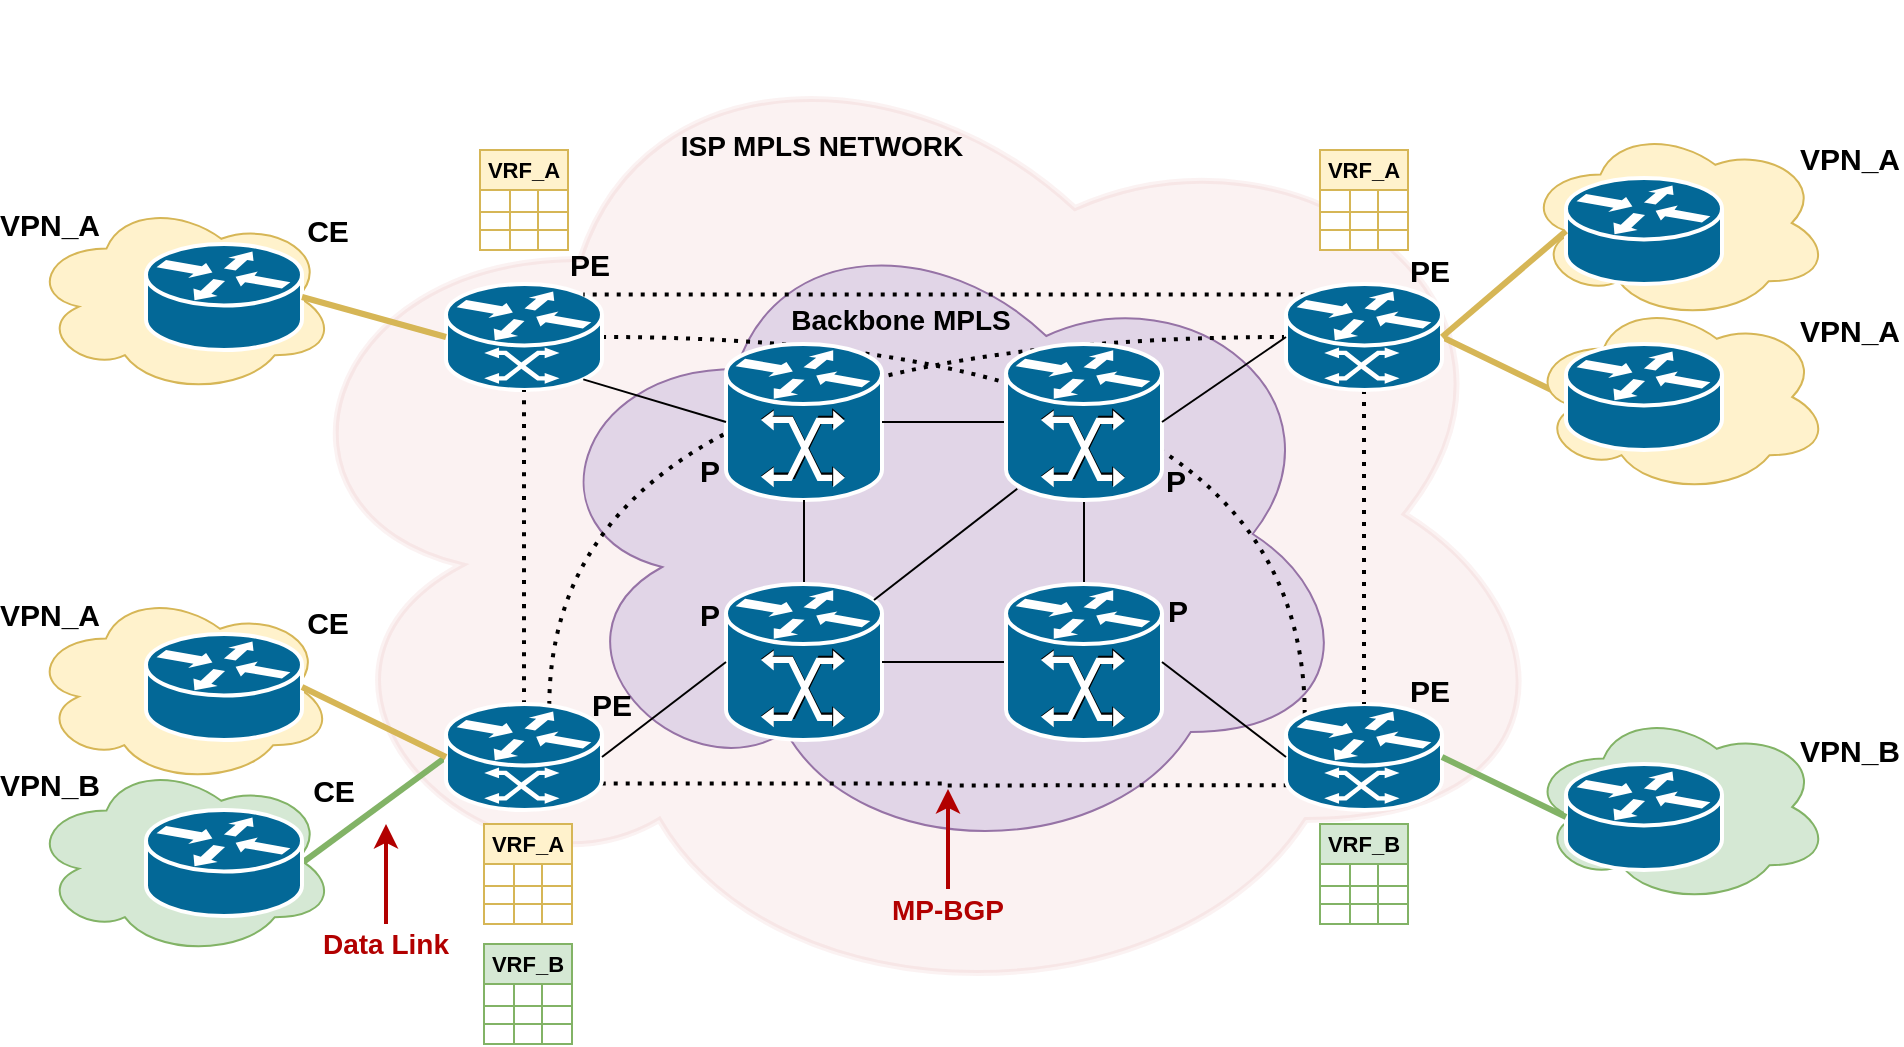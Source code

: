 <mxfile version="13.5.6" type="github">
  <diagram id="d_NFn6--K3gshERupx8d" name="Page-1">
    <mxGraphModel dx="1038" dy="499" grid="1" gridSize="10" guides="1" tooltips="1" connect="1" arrows="1" fold="1" page="1" pageScale="1" pageWidth="850" pageHeight="1100" math="0" shadow="0">
      <root>
        <mxCell id="0" />
        <mxCell id="1" parent="0" />
        <mxCell id="FmbhV3B63-I_-Q1P8VYZ-138" value="" style="ellipse;shape=cloud;whiteSpace=wrap;html=1;shadow=0;sketch=0;fontFamily=Helvetica;gradientDirection=west;fontColor=#ffffff;strokeColor=#B20000;fillColor=#B20000;strokeWidth=3;perimeterSpacing=0;opacity=5;" vertex="1" parent="1">
          <mxGeometry x="150" y="70" width="660" height="510" as="geometry" />
        </mxCell>
        <mxCell id="FmbhV3B63-I_-Q1P8VYZ-64" value="" style="ellipse;shape=cloud;whiteSpace=wrap;html=1;shadow=0;sketch=0;fontFamily=Helvetica;strokeColor=#9673a6;gradientDirection=west;fillColor=#e1d5e7;" vertex="1" parent="1">
          <mxGeometry x="290" y="170" width="413" height="330" as="geometry" />
        </mxCell>
        <mxCell id="FmbhV3B63-I_-Q1P8VYZ-63" style="edgeStyle=orthogonalEdgeStyle;curved=1;orthogonalLoop=1;jettySize=auto;html=1;exitX=0;exitY=0.5;exitDx=0;exitDy=0;exitPerimeter=0;entryX=0.662;entryY=0.026;entryDx=0;entryDy=0;entryPerimeter=0;shadow=0;dashed=1;dashPattern=1 2;endArrow=none;endFill=0;strokeColor=#000000;strokeWidth=2;fontFamily=Helvetica;" edge="1" parent="1" source="FmbhV3B63-I_-Q1P8VYZ-7" target="FmbhV3B63-I_-Q1P8VYZ-8">
          <mxGeometry relative="1" as="geometry" />
        </mxCell>
        <mxCell id="FmbhV3B63-I_-Q1P8VYZ-23" value="" style="endArrow=none;html=1;exitX=1;exitY=0.5;exitDx=0;exitDy=0;exitPerimeter=0;entryX=0;entryY=0.5;entryDx=0;entryDy=0;entryPerimeter=0;strokeWidth=3;fillColor=#d5e8d4;strokeColor=#82b366;" edge="1" parent="1" source="FmbhV3B63-I_-Q1P8VYZ-12" target="FmbhV3B63-I_-Q1P8VYZ-8">
          <mxGeometry width="50" height="50" relative="1" as="geometry">
            <mxPoint x="218" y="550" as="sourcePoint" />
            <mxPoint x="268" y="500" as="targetPoint" />
          </mxGeometry>
        </mxCell>
        <mxCell id="FmbhV3B63-I_-Q1P8VYZ-37" value="" style="ellipse;shape=cloud;whiteSpace=wrap;html=1;fillColor=#d5e8d4;strokeColor=#82b366;" vertex="1" parent="1">
          <mxGeometry x="789" y="423" width="151" height="97" as="geometry" />
        </mxCell>
        <mxCell id="FmbhV3B63-I_-Q1P8VYZ-26" value="" style="endArrow=none;html=1;exitX=0;exitY=0.5;exitDx=0;exitDy=0;exitPerimeter=0;entryX=1;entryY=0.5;entryDx=0;entryDy=0;entryPerimeter=0;fillColor=#fff2cc;strokeColor=#d6b656;strokeWidth=3;" edge="1" parent="1" source="FmbhV3B63-I_-Q1P8VYZ-14" target="FmbhV3B63-I_-Q1P8VYZ-7">
          <mxGeometry width="50" height="50" relative="1" as="geometry">
            <mxPoint x="568" y="160" as="sourcePoint" />
            <mxPoint x="618" y="110" as="targetPoint" />
          </mxGeometry>
        </mxCell>
        <mxCell id="FmbhV3B63-I_-Q1P8VYZ-36" value="" style="ellipse;shape=cloud;whiteSpace=wrap;html=1;fillColor=#fff2cc;strokeColor=#d6b656;" vertex="1" parent="1">
          <mxGeometry x="789" y="218" width="151" height="97" as="geometry" />
        </mxCell>
        <mxCell id="FmbhV3B63-I_-Q1P8VYZ-35" value="" style="ellipse;shape=cloud;whiteSpace=wrap;html=1;fillColor=#fff2cc;strokeColor=#d6b656;" vertex="1" parent="1">
          <mxGeometry x="787" y="131" width="153" height="97" as="geometry" />
        </mxCell>
        <mxCell id="FmbhV3B63-I_-Q1P8VYZ-34" value="" style="ellipse;shape=cloud;whiteSpace=wrap;html=1;fillColor=#d5e8d4;strokeColor=#82b366;" vertex="1" parent="1">
          <mxGeometry x="40" y="449" width="153" height="97" as="geometry" />
        </mxCell>
        <mxCell id="FmbhV3B63-I_-Q1P8VYZ-33" value="" style="ellipse;shape=cloud;whiteSpace=wrap;html=1;fillColor=#fff2cc;strokeColor=#d6b656;" vertex="1" parent="1">
          <mxGeometry x="40" y="363" width="152" height="97" as="geometry" />
        </mxCell>
        <mxCell id="FmbhV3B63-I_-Q1P8VYZ-32" value="" style="ellipse;shape=cloud;whiteSpace=wrap;html=1;fillColor=#fff2cc;strokeColor=#d6b656;" vertex="1" parent="1">
          <mxGeometry x="40" y="168" width="153" height="97" as="geometry" />
        </mxCell>
        <mxCell id="FmbhV3B63-I_-Q1P8VYZ-59" style="edgeStyle=orthogonalEdgeStyle;curved=1;orthogonalLoop=1;jettySize=auto;html=1;exitX=1;exitY=0.5;exitDx=0;exitDy=0;exitPerimeter=0;entryX=0.12;entryY=0.1;entryDx=0;entryDy=0;entryPerimeter=0;shadow=0;dashed=1;endArrow=none;endFill=0;strokeColor=#000000;strokeWidth=2;fontFamily=Helvetica;dashPattern=1 2;" edge="1" parent="1" source="FmbhV3B63-I_-Q1P8VYZ-1" target="FmbhV3B63-I_-Q1P8VYZ-6">
          <mxGeometry relative="1" as="geometry" />
        </mxCell>
        <mxCell id="FmbhV3B63-I_-Q1P8VYZ-1" value="" style="shape=mxgraph.cisco.routers.atm_router;html=1;dashed=0;fillColor=#036897;strokeColor=#ffffff;strokeWidth=2;verticalLabelPosition=bottom;verticalAlign=top" vertex="1" parent="1">
          <mxGeometry x="248" y="210" width="78" height="53" as="geometry" />
        </mxCell>
        <mxCell id="FmbhV3B63-I_-Q1P8VYZ-2" value="" style="shape=mxgraph.cisco.routers.gigabit_switch_atm_tag_router;html=1;dashed=0;fillColor=#036897;strokeColor=#ffffff;strokeWidth=2;verticalLabelPosition=bottom;verticalAlign=top" vertex="1" parent="1">
          <mxGeometry x="388" y="240" width="78" height="78" as="geometry" />
        </mxCell>
        <mxCell id="FmbhV3B63-I_-Q1P8VYZ-16" style="edgeStyle=orthogonalEdgeStyle;rounded=0;orthogonalLoop=1;jettySize=auto;html=1;exitX=0.5;exitY=1;exitDx=0;exitDy=0;exitPerimeter=0;entryX=0.5;entryY=0;entryDx=0;entryDy=0;entryPerimeter=0;endArrow=none;endFill=0;" edge="1" parent="1" source="FmbhV3B63-I_-Q1P8VYZ-3" target="FmbhV3B63-I_-Q1P8VYZ-5">
          <mxGeometry relative="1" as="geometry" />
        </mxCell>
        <mxCell id="FmbhV3B63-I_-Q1P8VYZ-20" style="edgeStyle=orthogonalEdgeStyle;rounded=0;orthogonalLoop=1;jettySize=auto;html=1;exitX=0;exitY=0.5;exitDx=0;exitDy=0;exitPerimeter=0;entryX=1;entryY=0.5;entryDx=0;entryDy=0;entryPerimeter=0;endArrow=none;endFill=0;" edge="1" parent="1" source="FmbhV3B63-I_-Q1P8VYZ-3" target="FmbhV3B63-I_-Q1P8VYZ-2">
          <mxGeometry relative="1" as="geometry" />
        </mxCell>
        <mxCell id="FmbhV3B63-I_-Q1P8VYZ-3" value="" style="shape=mxgraph.cisco.routers.gigabit_switch_atm_tag_router;html=1;dashed=0;fillColor=#036897;strokeColor=#ffffff;strokeWidth=2;verticalLabelPosition=bottom;verticalAlign=top" vertex="1" parent="1">
          <mxGeometry x="528" y="240" width="78" height="78" as="geometry" />
        </mxCell>
        <mxCell id="FmbhV3B63-I_-Q1P8VYZ-19" style="edgeStyle=orthogonalEdgeStyle;rounded=0;orthogonalLoop=1;jettySize=auto;html=1;exitX=0.5;exitY=0;exitDx=0;exitDy=0;exitPerimeter=0;entryX=0.5;entryY=1;entryDx=0;entryDy=0;entryPerimeter=0;endArrow=none;endFill=0;" edge="1" parent="1" source="FmbhV3B63-I_-Q1P8VYZ-4" target="FmbhV3B63-I_-Q1P8VYZ-2">
          <mxGeometry relative="1" as="geometry" />
        </mxCell>
        <mxCell id="FmbhV3B63-I_-Q1P8VYZ-4" value="" style="shape=mxgraph.cisco.routers.gigabit_switch_atm_tag_router;html=1;dashed=0;fillColor=#036897;strokeColor=#ffffff;strokeWidth=2;verticalLabelPosition=bottom;verticalAlign=top" vertex="1" parent="1">
          <mxGeometry x="388" y="360" width="78" height="78" as="geometry" />
        </mxCell>
        <mxCell id="FmbhV3B63-I_-Q1P8VYZ-18" style="edgeStyle=orthogonalEdgeStyle;rounded=0;orthogonalLoop=1;jettySize=auto;html=1;exitX=0;exitY=0.5;exitDx=0;exitDy=0;exitPerimeter=0;entryX=1;entryY=0.5;entryDx=0;entryDy=0;entryPerimeter=0;endArrow=none;endFill=0;" edge="1" parent="1" source="FmbhV3B63-I_-Q1P8VYZ-5" target="FmbhV3B63-I_-Q1P8VYZ-4">
          <mxGeometry relative="1" as="geometry" />
        </mxCell>
        <mxCell id="FmbhV3B63-I_-Q1P8VYZ-5" value="" style="shape=mxgraph.cisco.routers.gigabit_switch_atm_tag_router;html=1;dashed=0;fillColor=#036897;strokeColor=#ffffff;strokeWidth=2;verticalLabelPosition=bottom;verticalAlign=top" vertex="1" parent="1">
          <mxGeometry x="528" y="360" width="78" height="78" as="geometry" />
        </mxCell>
        <mxCell id="FmbhV3B63-I_-Q1P8VYZ-56" style="edgeStyle=orthogonalEdgeStyle;rounded=0;orthogonalLoop=1;jettySize=auto;html=1;exitX=0.011;exitY=0.767;exitDx=0;exitDy=0;exitPerimeter=0;entryX=0.992;entryY=0.749;entryDx=0;entryDy=0;entryPerimeter=0;shadow=0;endArrow=none;endFill=0;strokeWidth=2;fontFamily=Helvetica;dashed=1;dashPattern=1 2;" edge="1" parent="1" source="FmbhV3B63-I_-Q1P8VYZ-6" target="FmbhV3B63-I_-Q1P8VYZ-8">
          <mxGeometry relative="1" as="geometry" />
        </mxCell>
        <mxCell id="FmbhV3B63-I_-Q1P8VYZ-6" value="" style="shape=mxgraph.cisco.routers.atm_router;html=1;dashed=0;fillColor=#036897;strokeColor=#ffffff;strokeWidth=2;verticalLabelPosition=bottom;verticalAlign=top" vertex="1" parent="1">
          <mxGeometry x="668" y="420" width="78" height="53" as="geometry" />
        </mxCell>
        <mxCell id="FmbhV3B63-I_-Q1P8VYZ-57" style="edgeStyle=orthogonalEdgeStyle;rounded=0;orthogonalLoop=1;jettySize=auto;html=1;exitX=0.12;exitY=0.1;exitDx=0;exitDy=0;exitPerimeter=0;entryX=0.88;entryY=0.1;entryDx=0;entryDy=0;entryPerimeter=0;shadow=0;endArrow=none;endFill=0;strokeColor=#000000;strokeWidth=2;fontFamily=Helvetica;dashed=1;dashPattern=1 2;" edge="1" parent="1" source="FmbhV3B63-I_-Q1P8VYZ-7" target="FmbhV3B63-I_-Q1P8VYZ-1">
          <mxGeometry relative="1" as="geometry" />
        </mxCell>
        <mxCell id="FmbhV3B63-I_-Q1P8VYZ-62" style="edgeStyle=orthogonalEdgeStyle;curved=1;orthogonalLoop=1;jettySize=auto;html=1;exitX=0.5;exitY=1;exitDx=0;exitDy=0;exitPerimeter=0;shadow=0;dashed=1;dashPattern=1 2;endArrow=none;endFill=0;strokeColor=#000000;strokeWidth=2;fontFamily=Helvetica;" edge="1" parent="1" source="FmbhV3B63-I_-Q1P8VYZ-7">
          <mxGeometry relative="1" as="geometry">
            <mxPoint x="707" y="420" as="targetPoint" />
          </mxGeometry>
        </mxCell>
        <mxCell id="FmbhV3B63-I_-Q1P8VYZ-7" value="" style="shape=mxgraph.cisco.routers.atm_router;html=1;dashed=0;fillColor=#036897;strokeColor=#ffffff;strokeWidth=2;verticalLabelPosition=bottom;verticalAlign=top" vertex="1" parent="1">
          <mxGeometry x="668" y="210" width="78" height="53" as="geometry" />
        </mxCell>
        <mxCell id="FmbhV3B63-I_-Q1P8VYZ-60" style="edgeStyle=orthogonalEdgeStyle;curved=1;orthogonalLoop=1;jettySize=auto;html=1;exitX=0.5;exitY=0;exitDx=0;exitDy=0;exitPerimeter=0;entryX=0.5;entryY=1;entryDx=0;entryDy=0;entryPerimeter=0;shadow=0;dashed=1;dashPattern=1 2;endArrow=none;endFill=0;strokeColor=#000000;strokeWidth=2;fontFamily=Helvetica;" edge="1" parent="1" source="FmbhV3B63-I_-Q1P8VYZ-8" target="FmbhV3B63-I_-Q1P8VYZ-1">
          <mxGeometry relative="1" as="geometry" />
        </mxCell>
        <mxCell id="FmbhV3B63-I_-Q1P8VYZ-8" value="" style="shape=mxgraph.cisco.routers.atm_router;html=1;dashed=0;fillColor=#036897;strokeColor=#ffffff;strokeWidth=2;verticalLabelPosition=bottom;verticalAlign=top" vertex="1" parent="1">
          <mxGeometry x="248" y="420" width="78" height="53" as="geometry" />
        </mxCell>
        <mxCell id="FmbhV3B63-I_-Q1P8VYZ-10" value="" style="shape=mxgraph.cisco.routers.router;html=1;dashed=0;fillColor=#036897;strokeColor=#ffffff;strokeWidth=2;verticalLabelPosition=middle;verticalAlign=middle;fontFamily=Helvetica;labelPosition=left;align=right;sketch=0;shadow=0;" vertex="1" parent="1">
          <mxGeometry x="98" y="190" width="78" height="53" as="geometry" />
        </mxCell>
        <mxCell id="FmbhV3B63-I_-Q1P8VYZ-11" value="" style="shape=mxgraph.cisco.routers.router;html=1;dashed=0;fillColor=#036897;strokeColor=#ffffff;strokeWidth=2;verticalLabelPosition=bottom;verticalAlign=top" vertex="1" parent="1">
          <mxGeometry x="98" y="385" width="78" height="53" as="geometry" />
        </mxCell>
        <mxCell id="FmbhV3B63-I_-Q1P8VYZ-12" value="" style="shape=mxgraph.cisco.routers.router;html=1;dashed=0;fillColor=#036897;strokeColor=#ffffff;strokeWidth=2;verticalLabelPosition=bottom;verticalAlign=top" vertex="1" parent="1">
          <mxGeometry x="98" y="473" width="78" height="53" as="geometry" />
        </mxCell>
        <mxCell id="FmbhV3B63-I_-Q1P8VYZ-13" value="" style="shape=mxgraph.cisco.routers.router;html=1;dashed=0;fillColor=#036897;strokeColor=#ffffff;strokeWidth=2;verticalLabelPosition=bottom;verticalAlign=top" vertex="1" parent="1">
          <mxGeometry x="808" y="157" width="78" height="53" as="geometry" />
        </mxCell>
        <mxCell id="FmbhV3B63-I_-Q1P8VYZ-14" value="" style="shape=mxgraph.cisco.routers.router;html=1;dashed=0;fillColor=#036897;strokeColor=#ffffff;strokeWidth=2;verticalLabelPosition=bottom;verticalAlign=top" vertex="1" parent="1">
          <mxGeometry x="808" y="240" width="78" height="53" as="geometry" />
        </mxCell>
        <mxCell id="FmbhV3B63-I_-Q1P8VYZ-15" value="" style="shape=mxgraph.cisco.routers.router;html=1;dashed=0;fillColor=#036897;strokeColor=#ffffff;strokeWidth=2;verticalLabelPosition=bottom;verticalAlign=top" vertex="1" parent="1">
          <mxGeometry x="808" y="450" width="78" height="53" as="geometry" />
        </mxCell>
        <mxCell id="FmbhV3B63-I_-Q1P8VYZ-21" value="" style="endArrow=none;html=1;exitX=1;exitY=0;exitDx=0;exitDy=0;exitPerimeter=0;entryX=0.072;entryY=0.928;entryDx=0;entryDy=0;entryPerimeter=0;" edge="1" parent="1" target="FmbhV3B63-I_-Q1P8VYZ-3">
          <mxGeometry width="50" height="50" relative="1" as="geometry">
            <mxPoint x="462" y="368" as="sourcePoint" />
            <mxPoint x="538" y="308" as="targetPoint" />
          </mxGeometry>
        </mxCell>
        <mxCell id="FmbhV3B63-I_-Q1P8VYZ-22" value="" style="endArrow=none;html=1;exitX=1;exitY=0.5;exitDx=0;exitDy=0;exitPerimeter=0;entryX=0;entryY=0.5;entryDx=0;entryDy=0;entryPerimeter=0;strokeWidth=3;fillColor=#fff2cc;strokeColor=#d6b656;" edge="1" parent="1" source="FmbhV3B63-I_-Q1P8VYZ-11" target="FmbhV3B63-I_-Q1P8VYZ-8">
          <mxGeometry width="50" height="50" relative="1" as="geometry">
            <mxPoint x="228" y="560" as="sourcePoint" />
            <mxPoint x="278" y="510" as="targetPoint" />
          </mxGeometry>
        </mxCell>
        <mxCell id="FmbhV3B63-I_-Q1P8VYZ-24" value="" style="endArrow=none;html=1;exitX=1;exitY=0.5;exitDx=0;exitDy=0;exitPerimeter=0;entryX=0;entryY=0.5;entryDx=0;entryDy=0;entryPerimeter=0;fillColor=#fff2cc;strokeColor=#d6b656;strokeWidth=3;" edge="1" parent="1" source="FmbhV3B63-I_-Q1P8VYZ-10" target="FmbhV3B63-I_-Q1P8VYZ-1">
          <mxGeometry width="50" height="50" relative="1" as="geometry">
            <mxPoint x="228" y="190" as="sourcePoint" />
            <mxPoint x="278" y="140" as="targetPoint" />
          </mxGeometry>
        </mxCell>
        <mxCell id="FmbhV3B63-I_-Q1P8VYZ-25" value="" style="endArrow=none;html=1;exitX=1;exitY=0.5;exitDx=0;exitDy=0;exitPerimeter=0;entryX=0;entryY=0.5;entryDx=0;entryDy=0;entryPerimeter=0;strokeWidth=3;fillColor=#fff2cc;strokeColor=#d6b656;" edge="1" parent="1" source="FmbhV3B63-I_-Q1P8VYZ-7" target="FmbhV3B63-I_-Q1P8VYZ-13">
          <mxGeometry width="50" height="50" relative="1" as="geometry">
            <mxPoint x="758" y="180" as="sourcePoint" />
            <mxPoint x="808" y="130" as="targetPoint" />
          </mxGeometry>
        </mxCell>
        <mxCell id="FmbhV3B63-I_-Q1P8VYZ-27" value="" style="endArrow=none;html=1;entryX=0;entryY=0.5;entryDx=0;entryDy=0;entryPerimeter=0;exitX=1;exitY=0.5;exitDx=0;exitDy=0;exitPerimeter=0;fillColor=#d5e8d4;strokeColor=#82b366;strokeWidth=3;" edge="1" parent="1" source="FmbhV3B63-I_-Q1P8VYZ-6" target="FmbhV3B63-I_-Q1P8VYZ-15">
          <mxGeometry width="50" height="50" relative="1" as="geometry">
            <mxPoint x="668" y="560" as="sourcePoint" />
            <mxPoint x="718" y="510" as="targetPoint" />
          </mxGeometry>
        </mxCell>
        <mxCell id="FmbhV3B63-I_-Q1P8VYZ-28" value="" style="endArrow=none;html=1;exitX=0.88;exitY=0.9;exitDx=0;exitDy=0;exitPerimeter=0;entryX=0;entryY=0.5;entryDx=0;entryDy=0;entryPerimeter=0;" edge="1" parent="1" source="FmbhV3B63-I_-Q1P8VYZ-1" target="FmbhV3B63-I_-Q1P8VYZ-2">
          <mxGeometry width="50" height="50" relative="1" as="geometry">
            <mxPoint x="368" y="200" as="sourcePoint" />
            <mxPoint x="418" y="150" as="targetPoint" />
          </mxGeometry>
        </mxCell>
        <mxCell id="FmbhV3B63-I_-Q1P8VYZ-29" value="" style="endArrow=none;html=1;exitX=1;exitY=0.5;exitDx=0;exitDy=0;exitPerimeter=0;entryX=0;entryY=0.5;entryDx=0;entryDy=0;entryPerimeter=0;" edge="1" parent="1" source="FmbhV3B63-I_-Q1P8VYZ-8" target="FmbhV3B63-I_-Q1P8VYZ-4">
          <mxGeometry width="50" height="50" relative="1" as="geometry">
            <mxPoint x="328" y="410" as="sourcePoint" />
            <mxPoint x="378" y="360" as="targetPoint" />
          </mxGeometry>
        </mxCell>
        <mxCell id="FmbhV3B63-I_-Q1P8VYZ-30" value="" style="endArrow=none;html=1;exitX=1;exitY=0.5;exitDx=0;exitDy=0;exitPerimeter=0;entryX=0;entryY=0.5;entryDx=0;entryDy=0;entryPerimeter=0;" edge="1" parent="1" source="FmbhV3B63-I_-Q1P8VYZ-5" target="FmbhV3B63-I_-Q1P8VYZ-6">
          <mxGeometry width="50" height="50" relative="1" as="geometry">
            <mxPoint x="618" y="540" as="sourcePoint" />
            <mxPoint x="668" y="490" as="targetPoint" />
          </mxGeometry>
        </mxCell>
        <mxCell id="FmbhV3B63-I_-Q1P8VYZ-31" value="" style="endArrow=none;html=1;entryX=0;entryY=0.5;entryDx=0;entryDy=0;entryPerimeter=0;exitX=1;exitY=0.5;exitDx=0;exitDy=0;exitPerimeter=0;" edge="1" parent="1" source="FmbhV3B63-I_-Q1P8VYZ-3" target="FmbhV3B63-I_-Q1P8VYZ-7">
          <mxGeometry width="50" height="50" relative="1" as="geometry">
            <mxPoint x="458" y="170" as="sourcePoint" />
            <mxPoint x="508" y="120" as="targetPoint" />
          </mxGeometry>
        </mxCell>
        <mxCell id="FmbhV3B63-I_-Q1P8VYZ-38" value="" style="endArrow=classic;html=1;strokeWidth=2;fillColor=#e51400;strokeColor=#B20000;" edge="1" parent="1">
          <mxGeometry width="50" height="50" relative="1" as="geometry">
            <mxPoint x="218" y="530" as="sourcePoint" />
            <mxPoint x="218" y="480" as="targetPoint" />
          </mxGeometry>
        </mxCell>
        <mxCell id="FmbhV3B63-I_-Q1P8VYZ-39" value="&lt;b&gt;&lt;font color=&quot;#b20000&quot; style=&quot;font-size: 14px&quot;&gt;Data Link&lt;/font&gt;&lt;/b&gt;" style="text;html=1;strokeColor=none;fillColor=none;align=center;verticalAlign=middle;whiteSpace=wrap;rounded=0;" vertex="1" parent="1">
          <mxGeometry x="179" y="530" width="78" height="20" as="geometry" />
        </mxCell>
        <mxCell id="FmbhV3B63-I_-Q1P8VYZ-40" value="&lt;b&gt;&lt;font style=&quot;font-size: 15px&quot;&gt;CE&lt;/font&gt;&lt;/b&gt;" style="text;html=1;strokeColor=none;fillColor=none;align=center;verticalAlign=middle;whiteSpace=wrap;rounded=0;shadow=1;dashed=1;sketch=0;fontFamily=Helvetica;" vertex="1" parent="1">
          <mxGeometry x="169" y="173" width="40" height="20" as="geometry" />
        </mxCell>
        <mxCell id="FmbhV3B63-I_-Q1P8VYZ-41" value="&lt;b&gt;&lt;font style=&quot;font-size: 15px&quot;&gt;CE&lt;/font&gt;&lt;/b&gt;" style="text;html=1;strokeColor=none;fillColor=none;align=center;verticalAlign=middle;whiteSpace=wrap;rounded=0;shadow=1;dashed=1;sketch=0;fontFamily=Helvetica;" vertex="1" parent="1">
          <mxGeometry x="169" y="369" width="40" height="20" as="geometry" />
        </mxCell>
        <mxCell id="FmbhV3B63-I_-Q1P8VYZ-42" value="&lt;b&gt;&lt;font style=&quot;font-size: 15px&quot;&gt;CE&lt;/font&gt;&lt;/b&gt;" style="text;html=1;strokeColor=none;fillColor=none;align=center;verticalAlign=middle;whiteSpace=wrap;rounded=0;shadow=1;dashed=1;sketch=0;fontFamily=Helvetica;" vertex="1" parent="1">
          <mxGeometry x="172" y="453" width="40" height="20" as="geometry" />
        </mxCell>
        <mxCell id="FmbhV3B63-I_-Q1P8VYZ-43" value="&lt;b&gt;&lt;font style=&quot;font-size: 15px&quot;&gt;PE&lt;/font&gt;&lt;/b&gt;" style="text;html=1;strokeColor=none;fillColor=none;align=center;verticalAlign=middle;whiteSpace=wrap;rounded=0;shadow=1;dashed=1;sketch=0;fontFamily=Helvetica;" vertex="1" parent="1">
          <mxGeometry x="300" y="190" width="40" height="20" as="geometry" />
        </mxCell>
        <mxCell id="FmbhV3B63-I_-Q1P8VYZ-44" value="&lt;b&gt;&lt;font style=&quot;font-size: 15px&quot;&gt;PE&lt;/font&gt;&lt;/b&gt;" style="text;html=1;strokeColor=none;fillColor=none;align=center;verticalAlign=middle;whiteSpace=wrap;rounded=0;shadow=1;dashed=1;sketch=0;fontFamily=Helvetica;" vertex="1" parent="1">
          <mxGeometry x="311" y="410" width="40" height="20" as="geometry" />
        </mxCell>
        <mxCell id="FmbhV3B63-I_-Q1P8VYZ-45" value="&lt;b&gt;&lt;font style=&quot;font-size: 15px&quot;&gt;PE&lt;/font&gt;&lt;/b&gt;" style="text;html=1;strokeColor=none;fillColor=none;align=center;verticalAlign=middle;whiteSpace=wrap;rounded=0;shadow=1;dashed=1;sketch=0;fontFamily=Helvetica;" vertex="1" parent="1">
          <mxGeometry x="720" y="193" width="40" height="20" as="geometry" />
        </mxCell>
        <mxCell id="FmbhV3B63-I_-Q1P8VYZ-46" value="&lt;b&gt;&lt;font style=&quot;font-size: 15px&quot;&gt;PE&lt;/font&gt;&lt;/b&gt;" style="text;html=1;strokeColor=none;fillColor=none;align=center;verticalAlign=middle;whiteSpace=wrap;rounded=0;shadow=1;dashed=1;sketch=0;fontFamily=Helvetica;" vertex="1" parent="1">
          <mxGeometry x="720" y="403" width="40" height="20" as="geometry" />
        </mxCell>
        <mxCell id="FmbhV3B63-I_-Q1P8VYZ-47" value="&lt;b&gt;&lt;font style=&quot;font-size: 15px&quot;&gt;VPN_A&lt;/font&gt;&lt;/b&gt;" style="text;html=1;strokeColor=none;fillColor=none;align=center;verticalAlign=middle;whiteSpace=wrap;rounded=0;shadow=1;dashed=1;sketch=0;fontFamily=Helvetica;" vertex="1" parent="1">
          <mxGeometry x="30" y="170" width="40" height="20" as="geometry" />
        </mxCell>
        <mxCell id="FmbhV3B63-I_-Q1P8VYZ-49" value="&lt;b&gt;&lt;font style=&quot;font-size: 15px&quot;&gt;VPN_A&lt;/font&gt;&lt;/b&gt;" style="text;html=1;strokeColor=none;fillColor=none;align=center;verticalAlign=middle;whiteSpace=wrap;rounded=0;shadow=1;dashed=1;sketch=0;fontFamily=Helvetica;" vertex="1" parent="1">
          <mxGeometry x="30" y="365" width="40" height="20" as="geometry" />
        </mxCell>
        <mxCell id="FmbhV3B63-I_-Q1P8VYZ-50" value="&lt;b&gt;&lt;font style=&quot;font-size: 15px&quot;&gt;VPN_B&lt;/font&gt;&lt;/b&gt;" style="text;html=1;strokeColor=none;fillColor=none;align=center;verticalAlign=middle;whiteSpace=wrap;rounded=0;shadow=1;dashed=1;sketch=0;fontFamily=Helvetica;" vertex="1" parent="1">
          <mxGeometry x="30" y="450" width="40" height="20" as="geometry" />
        </mxCell>
        <mxCell id="FmbhV3B63-I_-Q1P8VYZ-51" value="&lt;b&gt;&lt;font style=&quot;font-size: 15px&quot;&gt;VPN_A&lt;/font&gt;&lt;/b&gt;" style="text;html=1;strokeColor=none;fillColor=none;align=center;verticalAlign=middle;whiteSpace=wrap;rounded=0;shadow=1;dashed=1;sketch=0;fontFamily=Helvetica;" vertex="1" parent="1">
          <mxGeometry x="930" y="137" width="40" height="20" as="geometry" />
        </mxCell>
        <mxCell id="FmbhV3B63-I_-Q1P8VYZ-52" value="&lt;b&gt;&lt;font style=&quot;font-size: 15px&quot;&gt;VPN_A&lt;/font&gt;&lt;/b&gt;" style="text;html=1;strokeColor=none;fillColor=none;align=center;verticalAlign=middle;whiteSpace=wrap;rounded=0;shadow=1;dashed=1;sketch=0;fontFamily=Helvetica;" vertex="1" parent="1">
          <mxGeometry x="930" y="223" width="40" height="20" as="geometry" />
        </mxCell>
        <mxCell id="FmbhV3B63-I_-Q1P8VYZ-53" value="&lt;b&gt;&lt;font style=&quot;font-size: 15px&quot;&gt;VPN_B&lt;/font&gt;&lt;/b&gt;" style="text;html=1;strokeColor=none;fillColor=none;align=center;verticalAlign=middle;whiteSpace=wrap;rounded=0;shadow=1;dashed=1;sketch=0;fontFamily=Helvetica;" vertex="1" parent="1">
          <mxGeometry x="930" y="433" width="40" height="20" as="geometry" />
        </mxCell>
        <mxCell id="FmbhV3B63-I_-Q1P8VYZ-54" value="" style="endArrow=classic;html=1;strokeWidth=2;fillColor=#e51400;strokeColor=#B20000;" edge="1" parent="1">
          <mxGeometry width="50" height="50" relative="1" as="geometry">
            <mxPoint x="499.0" y="512.5" as="sourcePoint" />
            <mxPoint x="499.0" y="462.5" as="targetPoint" />
          </mxGeometry>
        </mxCell>
        <mxCell id="FmbhV3B63-I_-Q1P8VYZ-55" value="&lt;b&gt;&lt;font color=&quot;#b20000&quot; style=&quot;font-size: 14px&quot;&gt;MP-BGP&lt;/font&gt;&lt;/b&gt;" style="text;html=1;strokeColor=none;fillColor=none;align=center;verticalAlign=middle;whiteSpace=wrap;rounded=0;" vertex="1" parent="1">
          <mxGeometry x="460" y="512.5" width="78" height="20" as="geometry" />
        </mxCell>
        <mxCell id="FmbhV3B63-I_-Q1P8VYZ-67" value="&lt;font style=&quot;font-size: 11px&quot;&gt;VRF_A&lt;/font&gt;" style="shape=table;html=1;whiteSpace=wrap;startSize=20;container=1;collapsible=0;childLayout=tableLayout;fontStyle=1;align=center;shadow=0;sketch=0;fillColor=#fff2cc;fontFamily=Helvetica;strokeColor=#d6b656;" vertex="1" parent="1">
          <mxGeometry x="267" y="480" width="44" height="50" as="geometry" />
        </mxCell>
        <mxCell id="FmbhV3B63-I_-Q1P8VYZ-68" value="" style="shape=partialRectangle;html=1;whiteSpace=wrap;collapsible=0;dropTarget=0;pointerEvents=0;fillColor=none;top=0;left=0;bottom=0;right=0;points=[[0,0.5],[1,0.5]];portConstraint=eastwest;shadow=0;" vertex="1" parent="FmbhV3B63-I_-Q1P8VYZ-67">
          <mxGeometry y="20" width="44" height="11" as="geometry" />
        </mxCell>
        <mxCell id="FmbhV3B63-I_-Q1P8VYZ-69" value="" style="shape=partialRectangle;html=1;whiteSpace=wrap;connectable=0;fillColor=none;top=0;left=0;bottom=0;right=0;overflow=hidden;shadow=0;" vertex="1" parent="FmbhV3B63-I_-Q1P8VYZ-68">
          <mxGeometry width="15" height="11" as="geometry" />
        </mxCell>
        <mxCell id="FmbhV3B63-I_-Q1P8VYZ-70" value="" style="shape=partialRectangle;html=1;whiteSpace=wrap;connectable=0;fillColor=none;top=0;left=0;bottom=0;right=0;overflow=hidden;shadow=0;" vertex="1" parent="FmbhV3B63-I_-Q1P8VYZ-68">
          <mxGeometry x="15" width="14" height="11" as="geometry" />
        </mxCell>
        <mxCell id="FmbhV3B63-I_-Q1P8VYZ-71" value="" style="shape=partialRectangle;html=1;whiteSpace=wrap;connectable=0;fillColor=none;top=0;left=0;bottom=0;right=0;overflow=hidden;shadow=0;" vertex="1" parent="FmbhV3B63-I_-Q1P8VYZ-68">
          <mxGeometry x="29" width="15" height="11" as="geometry" />
        </mxCell>
        <mxCell id="FmbhV3B63-I_-Q1P8VYZ-72" value="" style="shape=partialRectangle;html=1;whiteSpace=wrap;collapsible=0;dropTarget=0;pointerEvents=0;fillColor=none;top=0;left=0;bottom=0;right=0;points=[[0,0.5],[1,0.5]];portConstraint=eastwest;shadow=0;" vertex="1" parent="FmbhV3B63-I_-Q1P8VYZ-67">
          <mxGeometry y="31" width="44" height="9" as="geometry" />
        </mxCell>
        <mxCell id="FmbhV3B63-I_-Q1P8VYZ-73" value="" style="shape=partialRectangle;html=1;whiteSpace=wrap;connectable=0;fillColor=none;top=0;left=0;bottom=0;right=0;overflow=hidden;shadow=0;" vertex="1" parent="FmbhV3B63-I_-Q1P8VYZ-72">
          <mxGeometry width="15" height="9" as="geometry" />
        </mxCell>
        <mxCell id="FmbhV3B63-I_-Q1P8VYZ-74" value="" style="shape=partialRectangle;html=1;whiteSpace=wrap;connectable=0;fillColor=none;top=0;left=0;bottom=0;right=0;overflow=hidden;shadow=0;" vertex="1" parent="FmbhV3B63-I_-Q1P8VYZ-72">
          <mxGeometry x="15" width="14" height="9" as="geometry" />
        </mxCell>
        <mxCell id="FmbhV3B63-I_-Q1P8VYZ-75" value="" style="shape=partialRectangle;html=1;whiteSpace=wrap;connectable=0;fillColor=none;top=0;left=0;bottom=0;right=0;overflow=hidden;shadow=0;" vertex="1" parent="FmbhV3B63-I_-Q1P8VYZ-72">
          <mxGeometry x="29" width="15" height="9" as="geometry" />
        </mxCell>
        <mxCell id="FmbhV3B63-I_-Q1P8VYZ-76" value="" style="shape=partialRectangle;html=1;whiteSpace=wrap;collapsible=0;dropTarget=0;pointerEvents=0;fillColor=none;top=0;left=0;bottom=0;right=0;points=[[0,0.5],[1,0.5]];portConstraint=eastwest;shadow=0;" vertex="1" parent="FmbhV3B63-I_-Q1P8VYZ-67">
          <mxGeometry y="40" width="44" height="10" as="geometry" />
        </mxCell>
        <mxCell id="FmbhV3B63-I_-Q1P8VYZ-77" value="" style="shape=partialRectangle;html=1;whiteSpace=wrap;connectable=0;fillColor=none;top=0;left=0;bottom=0;right=0;overflow=hidden;shadow=0;" vertex="1" parent="FmbhV3B63-I_-Q1P8VYZ-76">
          <mxGeometry width="15" height="10" as="geometry" />
        </mxCell>
        <mxCell id="FmbhV3B63-I_-Q1P8VYZ-78" value="" style="shape=partialRectangle;html=1;whiteSpace=wrap;connectable=0;fillColor=none;top=0;left=0;bottom=0;right=0;overflow=hidden;shadow=0;" vertex="1" parent="FmbhV3B63-I_-Q1P8VYZ-76">
          <mxGeometry x="15" width="14" height="10" as="geometry" />
        </mxCell>
        <mxCell id="FmbhV3B63-I_-Q1P8VYZ-79" value="" style="shape=partialRectangle;html=1;whiteSpace=wrap;connectable=0;fillColor=none;top=0;left=0;bottom=0;right=0;overflow=hidden;shadow=0;" vertex="1" parent="FmbhV3B63-I_-Q1P8VYZ-76">
          <mxGeometry x="29" width="15" height="10" as="geometry" />
        </mxCell>
        <mxCell id="FmbhV3B63-I_-Q1P8VYZ-80" value="&lt;font style=&quot;font-size: 11px&quot;&gt;VRF_B&lt;/font&gt;" style="shape=table;html=1;whiteSpace=wrap;startSize=20;container=1;collapsible=0;childLayout=tableLayout;fontStyle=1;align=center;shadow=0;sketch=0;fillColor=#d5e8d4;fontFamily=Helvetica;strokeColor=#82b366;" vertex="1" parent="1">
          <mxGeometry x="267" y="540" width="44" height="50" as="geometry" />
        </mxCell>
        <mxCell id="FmbhV3B63-I_-Q1P8VYZ-81" value="" style="shape=partialRectangle;html=1;whiteSpace=wrap;collapsible=0;dropTarget=0;pointerEvents=0;fillColor=none;top=0;left=0;bottom=0;right=0;points=[[0,0.5],[1,0.5]];portConstraint=eastwest;shadow=0;" vertex="1" parent="FmbhV3B63-I_-Q1P8VYZ-80">
          <mxGeometry y="20" width="44" height="11" as="geometry" />
        </mxCell>
        <mxCell id="FmbhV3B63-I_-Q1P8VYZ-82" value="" style="shape=partialRectangle;html=1;whiteSpace=wrap;connectable=0;fillColor=none;top=0;left=0;bottom=0;right=0;overflow=hidden;shadow=0;" vertex="1" parent="FmbhV3B63-I_-Q1P8VYZ-81">
          <mxGeometry width="15" height="11" as="geometry" />
        </mxCell>
        <mxCell id="FmbhV3B63-I_-Q1P8VYZ-83" value="" style="shape=partialRectangle;html=1;whiteSpace=wrap;connectable=0;fillColor=none;top=0;left=0;bottom=0;right=0;overflow=hidden;shadow=0;" vertex="1" parent="FmbhV3B63-I_-Q1P8VYZ-81">
          <mxGeometry x="15" width="14" height="11" as="geometry" />
        </mxCell>
        <mxCell id="FmbhV3B63-I_-Q1P8VYZ-84" value="" style="shape=partialRectangle;html=1;whiteSpace=wrap;connectable=0;fillColor=none;top=0;left=0;bottom=0;right=0;overflow=hidden;shadow=0;" vertex="1" parent="FmbhV3B63-I_-Q1P8VYZ-81">
          <mxGeometry x="29" width="15" height="11" as="geometry" />
        </mxCell>
        <mxCell id="FmbhV3B63-I_-Q1P8VYZ-85" value="" style="shape=partialRectangle;html=1;whiteSpace=wrap;collapsible=0;dropTarget=0;pointerEvents=0;fillColor=none;top=0;left=0;bottom=0;right=0;points=[[0,0.5],[1,0.5]];portConstraint=eastwest;shadow=0;" vertex="1" parent="FmbhV3B63-I_-Q1P8VYZ-80">
          <mxGeometry y="31" width="44" height="9" as="geometry" />
        </mxCell>
        <mxCell id="FmbhV3B63-I_-Q1P8VYZ-86" value="" style="shape=partialRectangle;html=1;whiteSpace=wrap;connectable=0;fillColor=none;top=0;left=0;bottom=0;right=0;overflow=hidden;shadow=0;" vertex="1" parent="FmbhV3B63-I_-Q1P8VYZ-85">
          <mxGeometry width="15" height="9" as="geometry" />
        </mxCell>
        <mxCell id="FmbhV3B63-I_-Q1P8VYZ-87" value="" style="shape=partialRectangle;html=1;whiteSpace=wrap;connectable=0;fillColor=none;top=0;left=0;bottom=0;right=0;overflow=hidden;shadow=0;" vertex="1" parent="FmbhV3B63-I_-Q1P8VYZ-85">
          <mxGeometry x="15" width="14" height="9" as="geometry" />
        </mxCell>
        <mxCell id="FmbhV3B63-I_-Q1P8VYZ-88" value="" style="shape=partialRectangle;html=1;whiteSpace=wrap;connectable=0;fillColor=none;top=0;left=0;bottom=0;right=0;overflow=hidden;shadow=0;" vertex="1" parent="FmbhV3B63-I_-Q1P8VYZ-85">
          <mxGeometry x="29" width="15" height="9" as="geometry" />
        </mxCell>
        <mxCell id="FmbhV3B63-I_-Q1P8VYZ-89" value="" style="shape=partialRectangle;html=1;whiteSpace=wrap;collapsible=0;dropTarget=0;pointerEvents=0;fillColor=none;top=0;left=0;bottom=0;right=0;points=[[0,0.5],[1,0.5]];portConstraint=eastwest;shadow=0;" vertex="1" parent="FmbhV3B63-I_-Q1P8VYZ-80">
          <mxGeometry y="40" width="44" height="10" as="geometry" />
        </mxCell>
        <mxCell id="FmbhV3B63-I_-Q1P8VYZ-90" value="" style="shape=partialRectangle;html=1;whiteSpace=wrap;connectable=0;fillColor=none;top=0;left=0;bottom=0;right=0;overflow=hidden;shadow=0;" vertex="1" parent="FmbhV3B63-I_-Q1P8VYZ-89">
          <mxGeometry width="15" height="10" as="geometry" />
        </mxCell>
        <mxCell id="FmbhV3B63-I_-Q1P8VYZ-91" value="" style="shape=partialRectangle;html=1;whiteSpace=wrap;connectable=0;fillColor=none;top=0;left=0;bottom=0;right=0;overflow=hidden;shadow=0;" vertex="1" parent="FmbhV3B63-I_-Q1P8VYZ-89">
          <mxGeometry x="15" width="14" height="10" as="geometry" />
        </mxCell>
        <mxCell id="FmbhV3B63-I_-Q1P8VYZ-92" value="" style="shape=partialRectangle;html=1;whiteSpace=wrap;connectable=0;fillColor=none;top=0;left=0;bottom=0;right=0;overflow=hidden;shadow=0;" vertex="1" parent="FmbhV3B63-I_-Q1P8VYZ-89">
          <mxGeometry x="29" width="15" height="10" as="geometry" />
        </mxCell>
        <mxCell id="FmbhV3B63-I_-Q1P8VYZ-93" value="&lt;font style=&quot;font-size: 11px&quot;&gt;VRF_A&lt;/font&gt;" style="shape=table;html=1;whiteSpace=wrap;startSize=20;container=1;collapsible=0;childLayout=tableLayout;fontStyle=1;align=center;shadow=0;sketch=0;fillColor=#fff2cc;fontFamily=Helvetica;strokeColor=#d6b656;" vertex="1" parent="1">
          <mxGeometry x="265" y="143" width="44" height="50" as="geometry" />
        </mxCell>
        <mxCell id="FmbhV3B63-I_-Q1P8VYZ-94" value="" style="shape=partialRectangle;html=1;whiteSpace=wrap;collapsible=0;dropTarget=0;pointerEvents=0;fillColor=none;top=0;left=0;bottom=0;right=0;points=[[0,0.5],[1,0.5]];portConstraint=eastwest;shadow=0;" vertex="1" parent="FmbhV3B63-I_-Q1P8VYZ-93">
          <mxGeometry y="20" width="44" height="11" as="geometry" />
        </mxCell>
        <mxCell id="FmbhV3B63-I_-Q1P8VYZ-95" value="" style="shape=partialRectangle;html=1;whiteSpace=wrap;connectable=0;fillColor=none;top=0;left=0;bottom=0;right=0;overflow=hidden;shadow=0;" vertex="1" parent="FmbhV3B63-I_-Q1P8VYZ-94">
          <mxGeometry width="15" height="11" as="geometry" />
        </mxCell>
        <mxCell id="FmbhV3B63-I_-Q1P8VYZ-96" value="" style="shape=partialRectangle;html=1;whiteSpace=wrap;connectable=0;fillColor=none;top=0;left=0;bottom=0;right=0;overflow=hidden;shadow=0;" vertex="1" parent="FmbhV3B63-I_-Q1P8VYZ-94">
          <mxGeometry x="15" width="14" height="11" as="geometry" />
        </mxCell>
        <mxCell id="FmbhV3B63-I_-Q1P8VYZ-97" value="" style="shape=partialRectangle;html=1;whiteSpace=wrap;connectable=0;fillColor=none;top=0;left=0;bottom=0;right=0;overflow=hidden;shadow=0;" vertex="1" parent="FmbhV3B63-I_-Q1P8VYZ-94">
          <mxGeometry x="29" width="15" height="11" as="geometry" />
        </mxCell>
        <mxCell id="FmbhV3B63-I_-Q1P8VYZ-98" value="" style="shape=partialRectangle;html=1;whiteSpace=wrap;collapsible=0;dropTarget=0;pointerEvents=0;fillColor=none;top=0;left=0;bottom=0;right=0;points=[[0,0.5],[1,0.5]];portConstraint=eastwest;shadow=0;" vertex="1" parent="FmbhV3B63-I_-Q1P8VYZ-93">
          <mxGeometry y="31" width="44" height="9" as="geometry" />
        </mxCell>
        <mxCell id="FmbhV3B63-I_-Q1P8VYZ-99" value="" style="shape=partialRectangle;html=1;whiteSpace=wrap;connectable=0;fillColor=none;top=0;left=0;bottom=0;right=0;overflow=hidden;shadow=0;" vertex="1" parent="FmbhV3B63-I_-Q1P8VYZ-98">
          <mxGeometry width="15" height="9" as="geometry" />
        </mxCell>
        <mxCell id="FmbhV3B63-I_-Q1P8VYZ-100" value="" style="shape=partialRectangle;html=1;whiteSpace=wrap;connectable=0;fillColor=none;top=0;left=0;bottom=0;right=0;overflow=hidden;shadow=0;" vertex="1" parent="FmbhV3B63-I_-Q1P8VYZ-98">
          <mxGeometry x="15" width="14" height="9" as="geometry" />
        </mxCell>
        <mxCell id="FmbhV3B63-I_-Q1P8VYZ-101" value="" style="shape=partialRectangle;html=1;whiteSpace=wrap;connectable=0;fillColor=none;top=0;left=0;bottom=0;right=0;overflow=hidden;shadow=0;" vertex="1" parent="FmbhV3B63-I_-Q1P8VYZ-98">
          <mxGeometry x="29" width="15" height="9" as="geometry" />
        </mxCell>
        <mxCell id="FmbhV3B63-I_-Q1P8VYZ-102" value="" style="shape=partialRectangle;html=1;whiteSpace=wrap;collapsible=0;dropTarget=0;pointerEvents=0;fillColor=none;top=0;left=0;bottom=0;right=0;points=[[0,0.5],[1,0.5]];portConstraint=eastwest;shadow=0;" vertex="1" parent="FmbhV3B63-I_-Q1P8VYZ-93">
          <mxGeometry y="40" width="44" height="10" as="geometry" />
        </mxCell>
        <mxCell id="FmbhV3B63-I_-Q1P8VYZ-103" value="" style="shape=partialRectangle;html=1;whiteSpace=wrap;connectable=0;fillColor=none;top=0;left=0;bottom=0;right=0;overflow=hidden;shadow=0;" vertex="1" parent="FmbhV3B63-I_-Q1P8VYZ-102">
          <mxGeometry width="15" height="10" as="geometry" />
        </mxCell>
        <mxCell id="FmbhV3B63-I_-Q1P8VYZ-104" value="" style="shape=partialRectangle;html=1;whiteSpace=wrap;connectable=0;fillColor=none;top=0;left=0;bottom=0;right=0;overflow=hidden;shadow=0;" vertex="1" parent="FmbhV3B63-I_-Q1P8VYZ-102">
          <mxGeometry x="15" width="14" height="10" as="geometry" />
        </mxCell>
        <mxCell id="FmbhV3B63-I_-Q1P8VYZ-105" value="" style="shape=partialRectangle;html=1;whiteSpace=wrap;connectable=0;fillColor=none;top=0;left=0;bottom=0;right=0;overflow=hidden;shadow=0;" vertex="1" parent="FmbhV3B63-I_-Q1P8VYZ-102">
          <mxGeometry x="29" width="15" height="10" as="geometry" />
        </mxCell>
        <mxCell id="FmbhV3B63-I_-Q1P8VYZ-106" value="&lt;font style=&quot;font-size: 11px&quot;&gt;VRF_A&lt;/font&gt;" style="shape=table;html=1;whiteSpace=wrap;startSize=20;container=1;collapsible=0;childLayout=tableLayout;fontStyle=1;align=center;shadow=0;sketch=0;fillColor=#fff2cc;fontFamily=Helvetica;strokeColor=#d6b656;swimlaneFillColor=#ffffff;" vertex="1" parent="1">
          <mxGeometry x="685" y="143" width="44" height="50" as="geometry" />
        </mxCell>
        <mxCell id="FmbhV3B63-I_-Q1P8VYZ-107" value="" style="shape=partialRectangle;html=1;whiteSpace=wrap;collapsible=0;dropTarget=0;pointerEvents=0;fillColor=none;top=0;left=0;bottom=0;right=0;points=[[0,0.5],[1,0.5]];portConstraint=eastwest;shadow=0;" vertex="1" parent="FmbhV3B63-I_-Q1P8VYZ-106">
          <mxGeometry y="20" width="44" height="11" as="geometry" />
        </mxCell>
        <mxCell id="FmbhV3B63-I_-Q1P8VYZ-108" value="" style="shape=partialRectangle;html=1;whiteSpace=wrap;connectable=0;fillColor=none;top=0;left=0;bottom=0;right=0;overflow=hidden;shadow=0;" vertex="1" parent="FmbhV3B63-I_-Q1P8VYZ-107">
          <mxGeometry width="15" height="11" as="geometry" />
        </mxCell>
        <mxCell id="FmbhV3B63-I_-Q1P8VYZ-109" value="" style="shape=partialRectangle;html=1;whiteSpace=wrap;connectable=0;fillColor=none;top=0;left=0;bottom=0;right=0;overflow=hidden;shadow=0;" vertex="1" parent="FmbhV3B63-I_-Q1P8VYZ-107">
          <mxGeometry x="15" width="14" height="11" as="geometry" />
        </mxCell>
        <mxCell id="FmbhV3B63-I_-Q1P8VYZ-110" value="" style="shape=partialRectangle;html=1;whiteSpace=wrap;connectable=0;fillColor=none;top=0;left=0;bottom=0;right=0;overflow=hidden;shadow=0;" vertex="1" parent="FmbhV3B63-I_-Q1P8VYZ-107">
          <mxGeometry x="29" width="15" height="11" as="geometry" />
        </mxCell>
        <mxCell id="FmbhV3B63-I_-Q1P8VYZ-111" value="" style="shape=partialRectangle;html=1;whiteSpace=wrap;collapsible=0;dropTarget=0;pointerEvents=0;fillColor=none;top=0;left=0;bottom=0;right=0;points=[[0,0.5],[1,0.5]];portConstraint=eastwest;shadow=0;" vertex="1" parent="FmbhV3B63-I_-Q1P8VYZ-106">
          <mxGeometry y="31" width="44" height="9" as="geometry" />
        </mxCell>
        <mxCell id="FmbhV3B63-I_-Q1P8VYZ-112" value="" style="shape=partialRectangle;html=1;whiteSpace=wrap;connectable=0;fillColor=none;top=0;left=0;bottom=0;right=0;overflow=hidden;shadow=0;" vertex="1" parent="FmbhV3B63-I_-Q1P8VYZ-111">
          <mxGeometry width="15" height="9" as="geometry" />
        </mxCell>
        <mxCell id="FmbhV3B63-I_-Q1P8VYZ-113" value="" style="shape=partialRectangle;html=1;whiteSpace=wrap;connectable=0;fillColor=none;top=0;left=0;bottom=0;right=0;overflow=hidden;shadow=0;" vertex="1" parent="FmbhV3B63-I_-Q1P8VYZ-111">
          <mxGeometry x="15" width="14" height="9" as="geometry" />
        </mxCell>
        <mxCell id="FmbhV3B63-I_-Q1P8VYZ-114" value="" style="shape=partialRectangle;html=1;whiteSpace=wrap;connectable=0;fillColor=none;top=0;left=0;bottom=0;right=0;overflow=hidden;shadow=0;" vertex="1" parent="FmbhV3B63-I_-Q1P8VYZ-111">
          <mxGeometry x="29" width="15" height="9" as="geometry" />
        </mxCell>
        <mxCell id="FmbhV3B63-I_-Q1P8VYZ-115" value="" style="shape=partialRectangle;html=1;whiteSpace=wrap;collapsible=0;dropTarget=0;pointerEvents=0;fillColor=none;top=0;left=0;bottom=0;right=0;points=[[0,0.5],[1,0.5]];portConstraint=eastwest;shadow=0;" vertex="1" parent="FmbhV3B63-I_-Q1P8VYZ-106">
          <mxGeometry y="40" width="44" height="10" as="geometry" />
        </mxCell>
        <mxCell id="FmbhV3B63-I_-Q1P8VYZ-116" value="" style="shape=partialRectangle;html=1;whiteSpace=wrap;connectable=0;fillColor=none;top=0;left=0;bottom=0;right=0;overflow=hidden;shadow=0;" vertex="1" parent="FmbhV3B63-I_-Q1P8VYZ-115">
          <mxGeometry width="15" height="10" as="geometry" />
        </mxCell>
        <mxCell id="FmbhV3B63-I_-Q1P8VYZ-117" value="" style="shape=partialRectangle;html=1;whiteSpace=wrap;connectable=0;fillColor=none;top=0;left=0;bottom=0;right=0;overflow=hidden;shadow=0;" vertex="1" parent="FmbhV3B63-I_-Q1P8VYZ-115">
          <mxGeometry x="15" width="14" height="10" as="geometry" />
        </mxCell>
        <mxCell id="FmbhV3B63-I_-Q1P8VYZ-118" value="" style="shape=partialRectangle;html=1;whiteSpace=wrap;connectable=0;fillColor=none;top=0;left=0;bottom=0;right=0;overflow=hidden;shadow=0;" vertex="1" parent="FmbhV3B63-I_-Q1P8VYZ-115">
          <mxGeometry x="29" width="15" height="10" as="geometry" />
        </mxCell>
        <mxCell id="FmbhV3B63-I_-Q1P8VYZ-119" value="&lt;font style=&quot;font-size: 11px&quot;&gt;VRF_B&lt;/font&gt;" style="shape=table;html=1;whiteSpace=wrap;startSize=20;container=1;collapsible=0;childLayout=tableLayout;fontStyle=1;align=center;shadow=0;sketch=0;fillColor=#d5e8d4;fontFamily=Helvetica;strokeColor=#82b366;" vertex="1" parent="1">
          <mxGeometry x="685" y="480" width="44" height="50" as="geometry" />
        </mxCell>
        <mxCell id="FmbhV3B63-I_-Q1P8VYZ-120" value="" style="shape=partialRectangle;html=1;whiteSpace=wrap;collapsible=0;dropTarget=0;pointerEvents=0;fillColor=none;top=0;left=0;bottom=0;right=0;points=[[0,0.5],[1,0.5]];portConstraint=eastwest;shadow=0;" vertex="1" parent="FmbhV3B63-I_-Q1P8VYZ-119">
          <mxGeometry y="20" width="44" height="11" as="geometry" />
        </mxCell>
        <mxCell id="FmbhV3B63-I_-Q1P8VYZ-121" value="" style="shape=partialRectangle;html=1;whiteSpace=wrap;connectable=0;fillColor=none;top=0;left=0;bottom=0;right=0;overflow=hidden;shadow=0;" vertex="1" parent="FmbhV3B63-I_-Q1P8VYZ-120">
          <mxGeometry width="15" height="11" as="geometry" />
        </mxCell>
        <mxCell id="FmbhV3B63-I_-Q1P8VYZ-122" value="" style="shape=partialRectangle;html=1;whiteSpace=wrap;connectable=0;fillColor=none;top=0;left=0;bottom=0;right=0;overflow=hidden;shadow=0;" vertex="1" parent="FmbhV3B63-I_-Q1P8VYZ-120">
          <mxGeometry x="15" width="14" height="11" as="geometry" />
        </mxCell>
        <mxCell id="FmbhV3B63-I_-Q1P8VYZ-123" value="" style="shape=partialRectangle;html=1;whiteSpace=wrap;connectable=0;fillColor=none;top=0;left=0;bottom=0;right=0;overflow=hidden;shadow=0;" vertex="1" parent="FmbhV3B63-I_-Q1P8VYZ-120">
          <mxGeometry x="29" width="15" height="11" as="geometry" />
        </mxCell>
        <mxCell id="FmbhV3B63-I_-Q1P8VYZ-124" value="" style="shape=partialRectangle;html=1;whiteSpace=wrap;collapsible=0;dropTarget=0;pointerEvents=0;fillColor=none;top=0;left=0;bottom=0;right=0;points=[[0,0.5],[1,0.5]];portConstraint=eastwest;shadow=0;" vertex="1" parent="FmbhV3B63-I_-Q1P8VYZ-119">
          <mxGeometry y="31" width="44" height="9" as="geometry" />
        </mxCell>
        <mxCell id="FmbhV3B63-I_-Q1P8VYZ-125" value="" style="shape=partialRectangle;html=1;whiteSpace=wrap;connectable=0;fillColor=none;top=0;left=0;bottom=0;right=0;overflow=hidden;shadow=0;" vertex="1" parent="FmbhV3B63-I_-Q1P8VYZ-124">
          <mxGeometry width="15" height="9" as="geometry" />
        </mxCell>
        <mxCell id="FmbhV3B63-I_-Q1P8VYZ-126" value="" style="shape=partialRectangle;html=1;whiteSpace=wrap;connectable=0;fillColor=none;top=0;left=0;bottom=0;right=0;overflow=hidden;shadow=0;" vertex="1" parent="FmbhV3B63-I_-Q1P8VYZ-124">
          <mxGeometry x="15" width="14" height="9" as="geometry" />
        </mxCell>
        <mxCell id="FmbhV3B63-I_-Q1P8VYZ-127" value="" style="shape=partialRectangle;html=1;whiteSpace=wrap;connectable=0;fillColor=none;top=0;left=0;bottom=0;right=0;overflow=hidden;shadow=0;" vertex="1" parent="FmbhV3B63-I_-Q1P8VYZ-124">
          <mxGeometry x="29" width="15" height="9" as="geometry" />
        </mxCell>
        <mxCell id="FmbhV3B63-I_-Q1P8VYZ-128" value="" style="shape=partialRectangle;html=1;whiteSpace=wrap;collapsible=0;dropTarget=0;pointerEvents=0;fillColor=none;top=0;left=0;bottom=0;right=0;points=[[0,0.5],[1,0.5]];portConstraint=eastwest;shadow=0;" vertex="1" parent="FmbhV3B63-I_-Q1P8VYZ-119">
          <mxGeometry y="40" width="44" height="10" as="geometry" />
        </mxCell>
        <mxCell id="FmbhV3B63-I_-Q1P8VYZ-129" value="" style="shape=partialRectangle;html=1;whiteSpace=wrap;connectable=0;fillColor=none;top=0;left=0;bottom=0;right=0;overflow=hidden;shadow=0;" vertex="1" parent="FmbhV3B63-I_-Q1P8VYZ-128">
          <mxGeometry width="15" height="10" as="geometry" />
        </mxCell>
        <mxCell id="FmbhV3B63-I_-Q1P8VYZ-130" value="" style="shape=partialRectangle;html=1;whiteSpace=wrap;connectable=0;fillColor=none;top=0;left=0;bottom=0;right=0;overflow=hidden;shadow=0;" vertex="1" parent="FmbhV3B63-I_-Q1P8VYZ-128">
          <mxGeometry x="15" width="14" height="10" as="geometry" />
        </mxCell>
        <mxCell id="FmbhV3B63-I_-Q1P8VYZ-131" value="" style="shape=partialRectangle;html=1;whiteSpace=wrap;connectable=0;fillColor=none;top=0;left=0;bottom=0;right=0;overflow=hidden;shadow=0;" vertex="1" parent="FmbhV3B63-I_-Q1P8VYZ-128">
          <mxGeometry x="29" width="15" height="10" as="geometry" />
        </mxCell>
        <mxCell id="FmbhV3B63-I_-Q1P8VYZ-132" value="&lt;font style=&quot;font-size: 14px&quot;&gt;&lt;b&gt;Backbone MPLS&lt;/b&gt;&lt;/font&gt;" style="text;html=1;strokeColor=none;fillColor=none;align=center;verticalAlign=middle;whiteSpace=wrap;rounded=0;shadow=0;sketch=0;fontFamily=Helvetica;" vertex="1" parent="1">
          <mxGeometry x="413" y="218" width="125" height="20" as="geometry" />
        </mxCell>
        <mxCell id="FmbhV3B63-I_-Q1P8VYZ-133" value="&lt;b&gt;&lt;font style=&quot;font-size: 15px&quot;&gt;P&lt;/font&gt;&lt;/b&gt;" style="text;html=1;strokeColor=none;fillColor=none;align=center;verticalAlign=middle;whiteSpace=wrap;rounded=0;shadow=1;dashed=1;sketch=0;fontFamily=Helvetica;" vertex="1" parent="1">
          <mxGeometry x="594" y="363" width="40" height="20" as="geometry" />
        </mxCell>
        <mxCell id="FmbhV3B63-I_-Q1P8VYZ-134" value="&lt;b&gt;&lt;font style=&quot;font-size: 15px&quot;&gt;P&lt;/font&gt;&lt;/b&gt;" style="text;html=1;strokeColor=none;fillColor=none;align=center;verticalAlign=middle;whiteSpace=wrap;rounded=0;shadow=1;dashed=1;sketch=0;fontFamily=Helvetica;" vertex="1" parent="1">
          <mxGeometry x="360" y="365" width="40" height="20" as="geometry" />
        </mxCell>
        <mxCell id="FmbhV3B63-I_-Q1P8VYZ-135" value="&lt;b&gt;&lt;font style=&quot;font-size: 15px&quot;&gt;P&lt;/font&gt;&lt;/b&gt;" style="text;html=1;strokeColor=none;fillColor=none;align=center;verticalAlign=middle;whiteSpace=wrap;rounded=0;shadow=1;dashed=1;sketch=0;fontFamily=Helvetica;" vertex="1" parent="1">
          <mxGeometry x="593" y="298" width="40" height="20" as="geometry" />
        </mxCell>
        <mxCell id="FmbhV3B63-I_-Q1P8VYZ-136" value="&lt;b&gt;&lt;font style=&quot;font-size: 15px&quot;&gt;P&lt;/font&gt;&lt;/b&gt;" style="text;html=1;strokeColor=none;fillColor=none;align=center;verticalAlign=middle;whiteSpace=wrap;rounded=0;shadow=1;dashed=1;sketch=0;fontFamily=Helvetica;" vertex="1" parent="1">
          <mxGeometry x="360" y="293" width="40" height="20" as="geometry" />
        </mxCell>
        <mxCell id="FmbhV3B63-I_-Q1P8VYZ-139" value="&lt;font style=&quot;font-size: 14px&quot;&gt;&lt;b&gt;ISP MPLS NETWORK&lt;/b&gt;&lt;/font&gt;" style="text;html=1;strokeColor=none;fillColor=none;align=center;verticalAlign=middle;whiteSpace=wrap;rounded=0;shadow=0;sketch=0;fontFamily=Helvetica;" vertex="1" parent="1">
          <mxGeometry x="360" y="131" width="152" height="20" as="geometry" />
        </mxCell>
      </root>
    </mxGraphModel>
  </diagram>
</mxfile>
